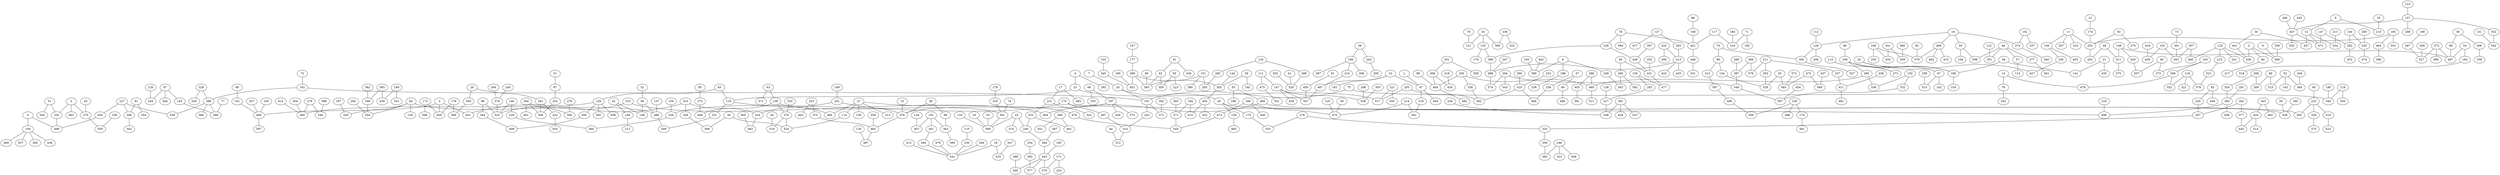 graph g {0;1;2;3;4;5;6;7;8;9;10;11;12;13;14;15;16;17;18;19;20;21;22;23;24;25;26;27;28;29;30;31;32;33;34;35;36;37;38;39;40;41;42;43;44;45;46;47;48;49;50;51;52;53;54;55;56;57;58;59;60;61;62;63;64;65;66;67;68;69;70;71;72;73;74;75;76;77;78;79;80;81;82;83;84;85;86;87;88;89;90;91;92;93;94;95;96;97;98;99;100;101;102;103;104;105;106;107;108;109;110;111;112;113;114;115;116;117;118;119;120;121;122;123;124;125;126;127;128;129;130;131;132;133;134;135;136;137;138;139;140;141;142;143;144;145;146;147;148;149;150;151;152;153;154;155;156;157;158;159;160;161;162;163;164;165;166;167;168;169;170;171;172;173;174;175;176;177;178;179;180;181;182;183;184;185;186;187;188;189;190;191;192;193;194;195;196;197;198;199;200;201;202;203;204;205;206;207;208;209;210;211;212;213;214;215;216;217;218;219;220;221;222;223;224;225;226;227;228;229;230;231;232;233;234;235;236;237;238;239;240;241;242;243;244;245;246;247;248;249;250;251;252;253;254;255;256;257;258;259;260;261;262;263;264;265;266;267;268;269;270;271;272;273;274;275;276;277;278;279;280;281;282;283;284;285;286;287;288;289;290;291;292;293;294;295;296;297;298;299;300;301;302;303;304;305;306;307;308;309;310;311;312;313;314;315;316;317;318;319;320;321;322;323;324;325;326;327;328;329;330;331;332;333;334;335;336;337;338;339;340;341;342;343;344;345;346;347;348;349;350;351;352;353;354;355;356;357;358;359;360;361;362;363;364;365;366;367;368;369;370;371;372;373;374;375;376;377;378;379;380;381;382;383;384;385;386;387;388;389;390;391;392;393;394;395;396;397;398;399;400;401;402;403;404;405;406;407;408;409;410;411;412;413;414;415;416;417;418;419;420;421;422;423;424;425;426;427;428;429;430;431;432;433;434;435;436;437;438;439;440;441;442;443;444;445;446;447;448;449;450;451;452;453;454;455;456;457;458;459;460;461;462;463;464;465;466;467;468;469;470;471;472;473;474;475;476;477;478;479;480;481;482;483;484;485;486;487;488;489;490;491;492;493;494;495;496;497;498;499;500;501;502;503;504;505;506;507;508;509;510;511;512;513;514;515;516;517;518;519;520;521;522;523;524;525;526;527;528;529;530;531;532;533;534;535;536;537;538;539;540;541;542;543;544;545;546;547;548;549;550;551;552;553;554;555;556;557;558;559;560;561;562;563;564;565;566;567;568;569;570;571;572;573;574;575;576;577;578;579;580;581;582;583;584;585;586;587;588;589;590;591;592;593;594;595;596;597;598;599;0 -- 100;0 -- 499;1 -- 67;2 -- 84;2 -- 530;2 -- 590;3 -- 401;3 -- 459;3 -- 466;4 -- 23;4 -- 292;5 -- 202;5 -- 270;5 -- 583;6 -- 198;6 -- 249;6 -- 586;7 -- 24;8 -- 590;9 -- 12;9 -- 210;10 -- 67;10 -- 161;10 -- 467;11 -- 156;11 -- 207;11 -- 255;11 -- 333;12 -- 457;12 -- 471;12 -- 534;13 -- 174;14 -- 76;14 -- 478;15 -- 376;16 -- 50;16 -- 129;16 -- 268;16 -- 274;17 -- 231;17 -- 493;18 -- 533;18 -- 541;19 -- 589;20 -- 529;20 -- 585;21 -- 141;21 -- 435;22 -- 246;22 -- 374;22 -- 589;23 -- 119;23 -- 517;24 -- 45;24 -- 191;25 -- 47;25 -- 188;25 -- 427;26 -- 516;27 -- 114;27 -- 158;27 -- 313;27 -- 476;27 -- 484;28 -- 99;28 -- 376;29 -- 281;29 -- 500;30 -- 68;30 -- 306;31 -- 97;32 -- 58;33 -- 121;33 -- 155;33 -- 580;34 -- 441;34 -- 457;35 -- 210;36 -- 398;36 -- 524;37 -- 49;37 -- 256;38 -- 196;38 -- 242;39 -- 470;40 -- 272;40 -- 507;41 -- 520;42 -- 106;42 -- 149;43 -- 270;44 -- 512;45 -- 159;45 -- 173;45 -- 528;46 -- 57;46 -- 277;46 -- 351;46 -- 598;47 -- 142;47 -- 513;48 -- 311;48 -- 432;49 -- 480;50 -- 104;50 -- 598;51 -- 202;51 -- 544;52 -- 143;52 -- 515;52 -- 564;53 -- 589;54 -- 164;54 -- 497;55 -- 186;55 -- 468;56 -- 192;56 -- 303;57 -- 115;58 -- 149;58 -- 486;59 -- 260;59 -- 431;60 -- 225;61 -- 62;61 -- 430;62 -- 350;62 -- 593;63 -- 136;63 -- 571;64 -- 128;64 -- 320;64 -- 486;64 -- 554;65 -- 119;65 -- 139;66 -- 193;66 -- 197;67 -- 219;67 -- 504;68 -- 497;69 -- 101;70 -- 80;70 -- 300;71 -- 182;71 -- 318;72 -- 162;73 -- 301;74 -- 581;75 -- 191;75 -- 349;76 -- 252;77 -- 588;78 -- 228;78 -- 421;78 -- 594;79 -- 121;80 -- 134;80 -- 312;81 -- 296;81 -- 354;82 -- 578;83 -- 220;83 -- 449;84 -- 217;85 -- 373;86 -- 269;86 -- 515;87 -- 145;87 -- 244;87 -- 444;88 -- 168;89 -- 404;90 -- 593;91 -- 450;92 -- 255;92 -- 275;93 -- 528;94 -- 141;94 -- 188;95 -- 223;95 -- 350;96 -- 109;97 -- 352;98 -- 344;98 -- 525;99 -- 363;100 -- 360;100 -- 436;100 -- 489;100 -- 557;101 -- 466;102 -- 332;102 -- 536;103 -- 345;105 -- 170;105 -- 496;105 -- 556;106 -- 212;107 -- 177;108 -- 287;109 -- 188;109 -- 273;109 -- 380;110 -- 230;111 -- 167;111 -- 475;112 -- 129;113 -- 273;114 -- 524;116 -- 321;116 -- 552;116 -- 579;117 -- 318;117 -- 421;118 -- 349;118 -- 550;119 -- 251;119 -- 484;120 -- 470;122 -- 351;123 -- 157;124 -- 407;125 -- 215;125 -- 241;125 -- 400;125 -- 530;126 -- 244;127 -- 283;127 -- 417;129 -- 300;129 -- 346;130 -- 487;131 -- 542;132 -- 285;132 -- 289;133 -- 589;134 -- 529;135 -- 263;135 -- 477;136 -- 379;136 -- 408;136 -- 581;137 -- 486;138 -- 317;139 -- 308;139 -- 395;139 -- 460;139 -- 592;140 -- 235;140 -- 282;144 -- 303;145 -- 588;146 -- 229;146 -- 525;147 -- 282;147 -- 471;148 -- 311;148 -- 420;148 -- 497;150 -- 586;151 -- 293;151 -- 390;151 -- 593;152 -- 274;152 -- 337;153 -- 393;153 -- 426;154 -- 234;155 -- 176;155 -- 399;156 -- 195;156 -- 403;157 -- 288;157 -- 447;157 -- 532;159 -- 485;160 -- 528;162 -- 191;162 -- 389;163 -- 272;163 -- 358;164 -- 518;165 -- 466;166 -- 250;166 -- 433;166 -- 578;167 -- 458;167 -- 538;167 -- 547;168 -- 421;169 -- 201;170 -- 381;171 -- 224;171 -- 570;172 -- 459;172 -- 568;173 -- 335;174 -- 255;175 -- 234;175 -- 297;175 -- 498;177 -- 298;178 -- 459;178 -- 584;179 -- 319;180 -- 452;181 -- 261;181 -- 363;181 -- 407;183 -- 255;183 -- 464;183 -- 553;184 -- 318;185 -- 443;187 -- 320;188 -- 316;189 -- 440;189 -- 470;189 -- 473;190 -- 349;191 -- 243;191 -- 371;194 -- 271;194 -- 510;195 -- 427;196 -- 216;196 -- 299;196 -- 587;197 -- 376;197 -- 438;197 -- 573;198 -- 238;199 -- 439;199 -- 501;200 -- 235;201 -- 376;201 -- 416;202 -- 499;203 -- 370;203 -- 463;204 -- 564;205 -- 517;205 -- 562;206 -- 269;206 -- 334;208 -- 538;209 -- 527;211 -- 237;211 -- 355;211 -- 576;213 -- 534;214 -- 361;214 -- 470;215 -- 521;216 -- 467;218 -- 498;219 -- 361;220 -- 267;221 -- 517;221 -- 555;222 -- 280;222 -- 413;225 -- 329;225 -- 519;225 -- 565;226 -- 548;227 -- 296;227 -- 455;227 -- 539;228 -- 399;228 -- 429;229 -- 560;230 -- 541;231 -- 233;231 -- 324;232 -- 410;233 -- 246;233 -- 461;234 -- 560;235 -- 474;236 -- 322;236 -- 580;237 -- 411;239 -- 411;240 -- 378;242 -- 295;243 -- 314;245 -- 447;246 -- 384;247 -- 488;248 -- 323;248 -- 383;248 -- 456;249 -- 563;251 -- 509;253 -- 431;254 -- 392;255 -- 432;256 -- 469;257 -- 393;257 -- 400;258 -- 513;259 -- 465;260 -- 563;260 -- 582;261 -- 394;262 -- 267;262 -- 377;263 -- 317;264 -- 543;264 -- 549;264 -- 574;265 -- 271;266 -- 387;267 -- 325;268 -- 415;268 -- 462;268 -- 578;270 -- 505;271 -- 545;274 -- 340;276 -- 325;276 -- 335;277 -- 561;278 -- 595;279 -- 460;279 -- 540;281 -- 422;281 -- 506;282 -- 453;283 -- 413;284 -- 554;285 -- 293;286 -- 447;287 -- 527;289 -- 520;290 -- 410;291 -- 382;294 -- 378;296 -- 342;297 -- 314;298 -- 303;298 -- 452;298 -- 593;300 -- 327;301 -- 393;302 -- 371;303 -- 402;304 -- 460;305 -- 538;306 -- 339;307 -- 429;309 -- 483;310 -- 494;310 -- 525;311 -- 575;312 -- 397;314 -- 512;315 -- 326;315 -- 401;315 -- 416;317 -- 548;319 -- 581;325 -- 359;326 -- 398;328 -- 389;328 -- 526;329 -- 375;330 -- 338;330 -- 404;330 -- 495;331 -- 368;331 -- 558;332 -- 567;334 -- 382;336 -- 505;338 -- 562;341 -- 433;341 -- 559;343 -- 424;343 -- 492;344 -- 409;345 -- 452;347 -- 533;348 -- 541;352 -- 506;353 -- 379;355 -- 529;356 -- 590;357 -- 466;358 -- 478;358 -- 552;359 -- 383;362 -- 546;363 -- 385;364 -- 491;364 -- 506;364 -- 595;365 -- 439;365 -- 546;366 -- 387;366 -- 576;367 -- 384;368 -- 404;368 -- 434;369 -- 451;369 -- 461;370 -- 465;372 -- 497;372 -- 527;372 -- 599;373 -- 408;376 -- 465;377 -- 445;378 -- 525;379 -- 516;379 -- 524;380 -- 495;380 -- 536;382 -- 498;382 -- 508;384 -- 443;386 -- 405;386 -- 495;387 -- 549;388 -- 446;389 -- 539;389 -- 566;389 -- 588;391 -- 428;391 -- 537;391 -- 548;392 -- 577;394 -- 541;395 -- 409;396 -- 540;397 -- 406;399 -- 488;402 -- 510;402 -- 522;404 -- 482;405 -- 591;406 -- 556;410 -- 469;410 -- 562;411 -- 481;412 -- 541;413 -- 423;413 -- 425;413 -- 488;414 -- 460;416 -- 483;418 -- 426;419 -- 434;420 -- 507;421 -- 448;422 -- 503;424 -- 445;424 -- 514;429 -- 431;431 -- 477;437 -- 569;441 -- 530;442 -- 586;443 -- 446;443 -- 570;443 -- 577;447 -- 471;447 -- 535;448 -- 531;450 -- 547;454 -- 567;455 -- 499;464 -- 596;465 -- 487;466 -- 597;467 -- 547;468 -- 494;468 -- 565;472 -- 569;472 -- 585;473 -- 545;475 -- 551;476 -- 545;479 -- 541;486 -- 509;488 -- 574;490 -- 559;495 -- 511;500 -- 584;502 -- 520;519 -- 523;521 -- 579;532 -- 542;546 -- 554;549 -- 567;572 -- 585;581 -- 589;}